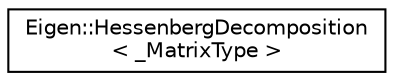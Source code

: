 digraph "Graphical Class Hierarchy"
{
  edge [fontname="Helvetica",fontsize="10",labelfontname="Helvetica",labelfontsize="10"];
  node [fontname="Helvetica",fontsize="10",shape=record];
  rankdir="LR";
  Node1 [label="Eigen::HessenbergDecomposition\l\< _MatrixType \>",height=0.2,width=0.4,color="black", fillcolor="white", style="filled",URL="$class_eigen_1_1_hessenberg_decomposition.html",tooltip="Reduces a square matrix to Hessenberg form by an orthogonal similarity transformation. "];
}

